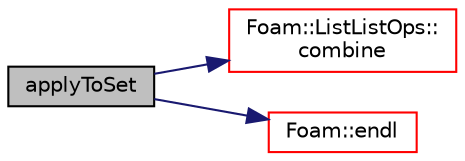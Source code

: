 digraph "applyToSet"
{
  bgcolor="transparent";
  edge [fontname="Helvetica",fontsize="10",labelfontname="Helvetica",labelfontsize="10"];
  node [fontname="Helvetica",fontsize="10",shape=record];
  rankdir="LR";
  Node24 [label="applyToSet",height=0.2,width=0.4,color="black", fillcolor="grey75", style="filled", fontcolor="black"];
  Node24 -> Node25 [color="midnightblue",fontsize="10",style="solid",fontname="Helvetica"];
  Node25 [label="Foam::ListListOps::\lcombine",height=0.2,width=0.4,color="red",URL="$a21884.html#a73f1dd568843026daea0e589bd22dcdf",tooltip="Combines sublists into one big list. "];
  Node24 -> Node32 [color="midnightblue",fontsize="10",style="solid",fontname="Helvetica"];
  Node32 [label="Foam::endl",height=0.2,width=0.4,color="red",URL="$a21851.html#a2db8fe02a0d3909e9351bb4275b23ce4",tooltip="Add newline and flush stream. "];
}
